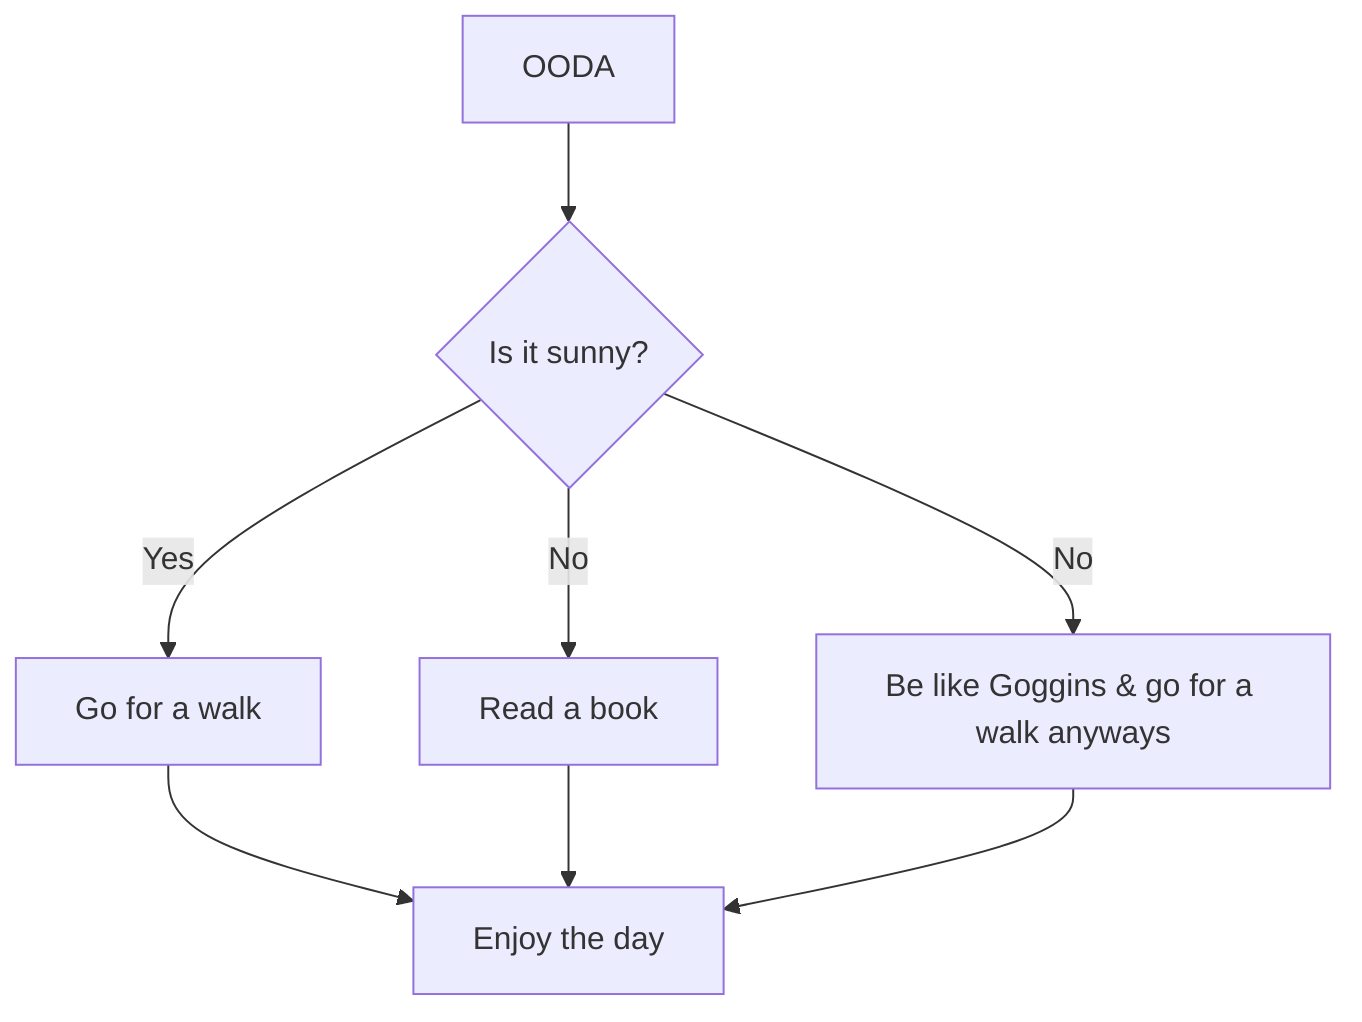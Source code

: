flowchart TD
    A[OODA] --> B{Is it sunny?}
    B -->|Yes| C[Go for a walk]
    B -->|No| D[Read a book]
    B -->|No| E[Be like Goggins & go for a walk anyways]
    C --> F[Enjoy the day]
    D --> F[Enjoy the day]
    E --> F[Enjoy the day]